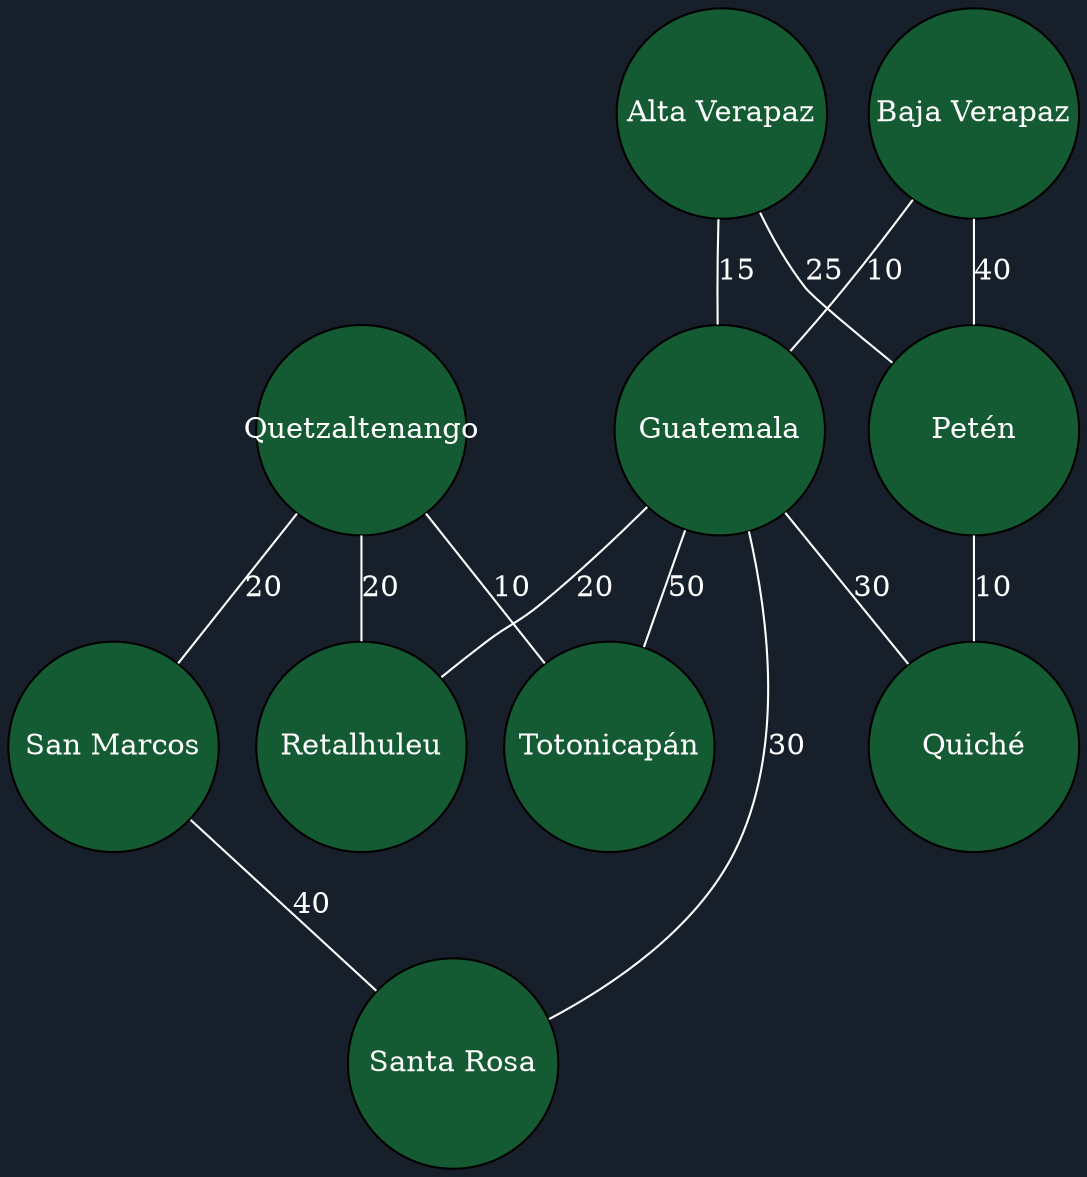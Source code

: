graph Rutas {
  bgcolor="#17202a";
  node [style=filled, fillcolor="#145a32", fontcolor="white", shape=circle, width=1.4, fixedsize=true];
  edge [color="white", fontcolor="white"];
  "Quetzaltenango" -- "Retalhuleu" [label="20"];
  "Quetzaltenango" -- "Totonicapán" [label="10"];
  "Quetzaltenango" -- "San Marcos" [label="20"];
  "Alta Verapaz" -- "Petén" [label="25"];
  "Alta Verapaz" -- "Guatemala" [label="15"];
  "Petén" -- "Quiché" [label="10"];
  "Guatemala" -- "Retalhuleu" [label="20"];
  "Guatemala" -- "Totonicapán" [label="50"];
  "Guatemala" -- "Santa Rosa" [label="30"];
  "Guatemala" -- "Quiché" [label="30"];
  "Baja Verapaz" -- "Guatemala" [label="10"];
  "Baja Verapaz" -- "Petén" [label="40"];
  "San Marcos" -- "Santa Rosa" [label="40"];
}